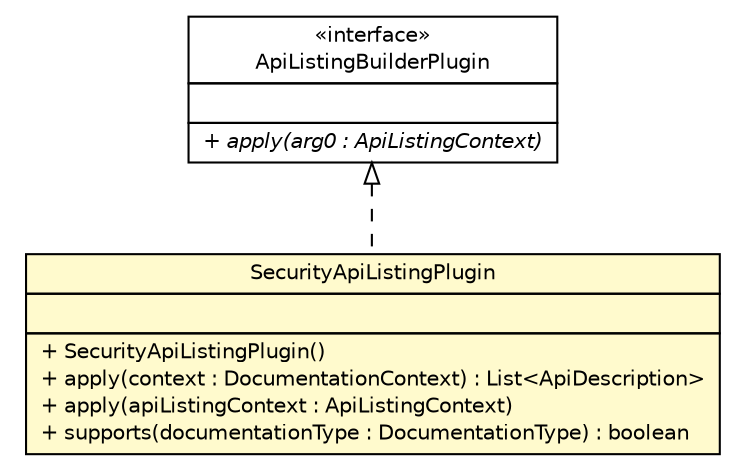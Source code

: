 #!/usr/local/bin/dot
#
# Class diagram 
# Generated by UMLGraph version R5_6-24-gf6e263 (http://www.umlgraph.org/)
#

digraph G {
	edge [fontname="Helvetica",fontsize=10,labelfontname="Helvetica",labelfontsize=10];
	node [fontname="Helvetica",fontsize=10,shape=plaintext];
	nodesep=0.25;
	ranksep=0.5;
	// cn.home1.oss.lib.security.swagger.SecurityApiListingPlugin
	c3600 [label=<<table title="cn.home1.oss.lib.security.swagger.SecurityApiListingPlugin" border="0" cellborder="1" cellspacing="0" cellpadding="2" port="p" bgcolor="lemonChiffon" href="./SecurityApiListingPlugin.html">
		<tr><td><table border="0" cellspacing="0" cellpadding="1">
<tr><td align="center" balign="center"> SecurityApiListingPlugin </td></tr>
		</table></td></tr>
		<tr><td><table border="0" cellspacing="0" cellpadding="1">
<tr><td align="left" balign="left">  </td></tr>
		</table></td></tr>
		<tr><td><table border="0" cellspacing="0" cellpadding="1">
<tr><td align="left" balign="left"> + SecurityApiListingPlugin() </td></tr>
<tr><td align="left" balign="left"> + apply(context : DocumentationContext) : List&lt;ApiDescription&gt; </td></tr>
<tr><td align="left" balign="left"> + apply(apiListingContext : ApiListingContext) </td></tr>
<tr><td align="left" balign="left"> + supports(documentationType : DocumentationType) : boolean </td></tr>
		</table></td></tr>
		</table>>, URL="./SecurityApiListingPlugin.html", fontname="Helvetica", fontcolor="black", fontsize=10.0];
	//cn.home1.oss.lib.security.swagger.SecurityApiListingPlugin implements springfox.documentation.spi.service.ApiListingBuilderPlugin
	c3630:p -> c3600:p [dir=back,arrowtail=empty,style=dashed];
	// springfox.documentation.spi.service.ApiListingBuilderPlugin
	c3630 [label=<<table title="springfox.documentation.spi.service.ApiListingBuilderPlugin" border="0" cellborder="1" cellspacing="0" cellpadding="2" port="p" href="http://java.sun.com/j2se/1.4.2/docs/api/springfox/documentation/spi/service/ApiListingBuilderPlugin.html">
		<tr><td><table border="0" cellspacing="0" cellpadding="1">
<tr><td align="center" balign="center"> &#171;interface&#187; </td></tr>
<tr><td align="center" balign="center"> ApiListingBuilderPlugin </td></tr>
		</table></td></tr>
		<tr><td><table border="0" cellspacing="0" cellpadding="1">
<tr><td align="left" balign="left">  </td></tr>
		</table></td></tr>
		<tr><td><table border="0" cellspacing="0" cellpadding="1">
<tr><td align="left" balign="left"><font face="Helvetica-Oblique" point-size="10.0"> + apply(arg0 : ApiListingContext) </font></td></tr>
		</table></td></tr>
		</table>>, URL="http://java.sun.com/j2se/1.4.2/docs/api/springfox/documentation/spi/service/ApiListingBuilderPlugin.html", fontname="Helvetica", fontcolor="black", fontsize=10.0];
}

